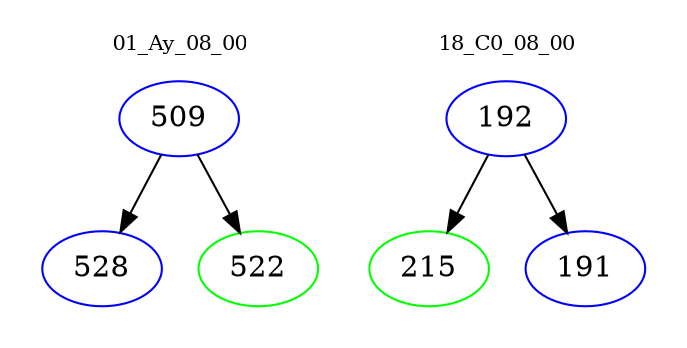 digraph{
subgraph cluster_0 {
color = white
label = "01_Ay_08_00";
fontsize=10;
T0_509 [label="509", color="blue"]
T0_509 -> T0_528 [color="black"]
T0_528 [label="528", color="blue"]
T0_509 -> T0_522 [color="black"]
T0_522 [label="522", color="green"]
}
subgraph cluster_1 {
color = white
label = "18_C0_08_00";
fontsize=10;
T1_192 [label="192", color="blue"]
T1_192 -> T1_215 [color="black"]
T1_215 [label="215", color="green"]
T1_192 -> T1_191 [color="black"]
T1_191 [label="191", color="blue"]
}
}
